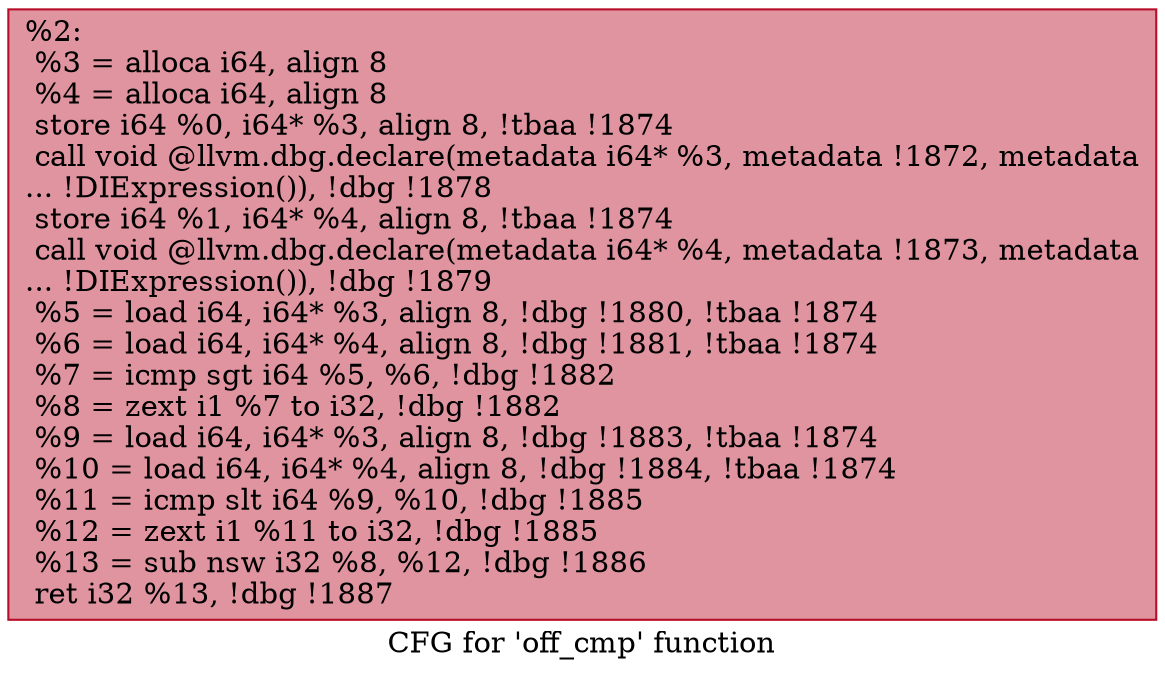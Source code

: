 digraph "CFG for 'off_cmp' function" {
	label="CFG for 'off_cmp' function";

	Node0x211bce0 [shape=record,color="#b70d28ff", style=filled, fillcolor="#b70d2870",label="{%2:\l  %3 = alloca i64, align 8\l  %4 = alloca i64, align 8\l  store i64 %0, i64* %3, align 8, !tbaa !1874\l  call void @llvm.dbg.declare(metadata i64* %3, metadata !1872, metadata\l... !DIExpression()), !dbg !1878\l  store i64 %1, i64* %4, align 8, !tbaa !1874\l  call void @llvm.dbg.declare(metadata i64* %4, metadata !1873, metadata\l... !DIExpression()), !dbg !1879\l  %5 = load i64, i64* %3, align 8, !dbg !1880, !tbaa !1874\l  %6 = load i64, i64* %4, align 8, !dbg !1881, !tbaa !1874\l  %7 = icmp sgt i64 %5, %6, !dbg !1882\l  %8 = zext i1 %7 to i32, !dbg !1882\l  %9 = load i64, i64* %3, align 8, !dbg !1883, !tbaa !1874\l  %10 = load i64, i64* %4, align 8, !dbg !1884, !tbaa !1874\l  %11 = icmp slt i64 %9, %10, !dbg !1885\l  %12 = zext i1 %11 to i32, !dbg !1885\l  %13 = sub nsw i32 %8, %12, !dbg !1886\l  ret i32 %13, !dbg !1887\l}"];
}
